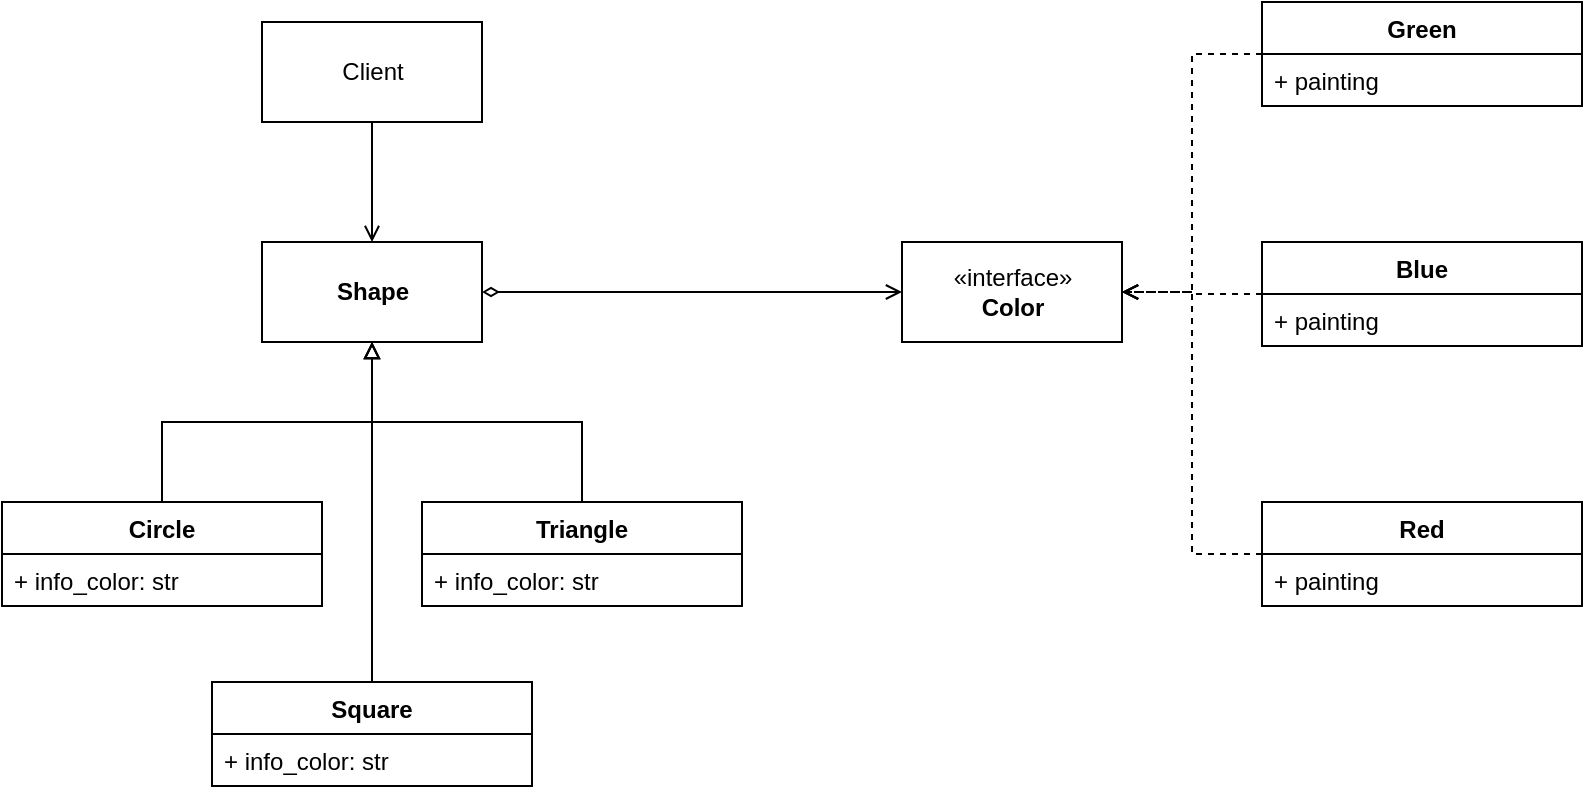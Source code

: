 <mxfile version="17.4.2" type="device"><diagram id="M5nAMjTSAdsthkAyjV3_" name="Страница 1"><mxGraphModel dx="1038" dy="689" grid="1" gridSize="10" guides="1" tooltips="1" connect="1" arrows="1" fold="1" page="1" pageScale="1" pageWidth="827" pageHeight="1169" math="0" shadow="0"><root><mxCell id="0"/><mxCell id="1" parent="0"/><mxCell id="4-7sGPZquLpCkFlPlvYh-15" style="edgeStyle=orthogonalEdgeStyle;rounded=0;orthogonalLoop=1;jettySize=auto;html=1;entryX=0;entryY=0.5;entryDx=0;entryDy=0;endArrow=open;endFill=0;startArrow=diamondThin;startFill=0;" edge="1" parent="1" source="4-7sGPZquLpCkFlPlvYh-1" target="4-7sGPZquLpCkFlPlvYh-14"><mxGeometry relative="1" as="geometry"/></mxCell><mxCell id="4-7sGPZquLpCkFlPlvYh-1" value="&lt;b&gt;Shape&lt;/b&gt;" style="html=1;" vertex="1" parent="1"><mxGeometry x="210" y="230" width="110" height="50" as="geometry"/></mxCell><mxCell id="4-7sGPZquLpCkFlPlvYh-13" style="edgeStyle=orthogonalEdgeStyle;rounded=0;orthogonalLoop=1;jettySize=auto;html=1;entryX=0.5;entryY=1;entryDx=0;entryDy=0;endArrow=block;endFill=0;" edge="1" parent="1" source="4-7sGPZquLpCkFlPlvYh-3" target="4-7sGPZquLpCkFlPlvYh-1"><mxGeometry relative="1" as="geometry"/></mxCell><mxCell id="4-7sGPZquLpCkFlPlvYh-3" value="Circle" style="swimlane;fontStyle=1;align=center;verticalAlign=top;childLayout=stackLayout;horizontal=1;startSize=26;horizontalStack=0;resizeParent=1;resizeParentMax=0;resizeLast=0;collapsible=1;marginBottom=0;" vertex="1" parent="1"><mxGeometry x="80" y="360" width="160" height="52" as="geometry"/></mxCell><mxCell id="4-7sGPZquLpCkFlPlvYh-6" value="+ info_color: str" style="text;strokeColor=none;fillColor=none;align=left;verticalAlign=top;spacingLeft=4;spacingRight=4;overflow=hidden;rotatable=0;points=[[0,0.5],[1,0.5]];portConstraint=eastwest;" vertex="1" parent="4-7sGPZquLpCkFlPlvYh-3"><mxGeometry y="26" width="160" height="26" as="geometry"/></mxCell><mxCell id="4-7sGPZquLpCkFlPlvYh-12" style="edgeStyle=orthogonalEdgeStyle;rounded=0;orthogonalLoop=1;jettySize=auto;html=1;entryX=0.5;entryY=1;entryDx=0;entryDy=0;endArrow=block;endFill=0;" edge="1" parent="1" source="4-7sGPZquLpCkFlPlvYh-7" target="4-7sGPZquLpCkFlPlvYh-1"><mxGeometry relative="1" as="geometry"/></mxCell><mxCell id="4-7sGPZquLpCkFlPlvYh-7" value="Triangle" style="swimlane;fontStyle=1;align=center;verticalAlign=top;childLayout=stackLayout;horizontal=1;startSize=26;horizontalStack=0;resizeParent=1;resizeParentMax=0;resizeLast=0;collapsible=1;marginBottom=0;" vertex="1" parent="1"><mxGeometry x="290" y="360" width="160" height="52" as="geometry"/></mxCell><mxCell id="4-7sGPZquLpCkFlPlvYh-8" value="+ info_color: str" style="text;strokeColor=none;fillColor=none;align=left;verticalAlign=top;spacingLeft=4;spacingRight=4;overflow=hidden;rotatable=0;points=[[0,0.5],[1,0.5]];portConstraint=eastwest;" vertex="1" parent="4-7sGPZquLpCkFlPlvYh-7"><mxGeometry y="26" width="160" height="26" as="geometry"/></mxCell><mxCell id="4-7sGPZquLpCkFlPlvYh-11" value="" style="edgeStyle=orthogonalEdgeStyle;rounded=0;orthogonalLoop=1;jettySize=auto;html=1;entryX=0.5;entryY=1;entryDx=0;entryDy=0;endArrow=block;endFill=0;" edge="1" parent="1" source="4-7sGPZquLpCkFlPlvYh-9" target="4-7sGPZquLpCkFlPlvYh-1"><mxGeometry relative="1" as="geometry"/></mxCell><mxCell id="4-7sGPZquLpCkFlPlvYh-9" value="Square" style="swimlane;fontStyle=1;align=center;verticalAlign=top;childLayout=stackLayout;horizontal=1;startSize=26;horizontalStack=0;resizeParent=1;resizeParentMax=0;resizeLast=0;collapsible=1;marginBottom=0;" vertex="1" parent="1"><mxGeometry x="185" y="450" width="160" height="52" as="geometry"/></mxCell><mxCell id="4-7sGPZquLpCkFlPlvYh-10" value="+ info_color: str" style="text;strokeColor=none;fillColor=none;align=left;verticalAlign=top;spacingLeft=4;spacingRight=4;overflow=hidden;rotatable=0;points=[[0,0.5],[1,0.5]];portConstraint=eastwest;" vertex="1" parent="4-7sGPZquLpCkFlPlvYh-9"><mxGeometry y="26" width="160" height="26" as="geometry"/></mxCell><mxCell id="4-7sGPZquLpCkFlPlvYh-14" value="«interface»&lt;br&gt;&lt;b&gt;Color&lt;/b&gt;" style="html=1;" vertex="1" parent="1"><mxGeometry x="530" y="230" width="110" height="50" as="geometry"/></mxCell><mxCell id="4-7sGPZquLpCkFlPlvYh-23" value="" style="edgeStyle=orthogonalEdgeStyle;rounded=0;orthogonalLoop=1;jettySize=auto;html=1;startArrow=none;startFill=0;endArrow=open;endFill=0;dashed=1;" edge="1" parent="1" source="4-7sGPZquLpCkFlPlvYh-16" target="4-7sGPZquLpCkFlPlvYh-14"><mxGeometry relative="1" as="geometry"/></mxCell><mxCell id="4-7sGPZquLpCkFlPlvYh-16" value="Blue" style="swimlane;fontStyle=1;align=center;verticalAlign=top;childLayout=stackLayout;horizontal=1;startSize=26;horizontalStack=0;resizeParent=1;resizeParentMax=0;resizeLast=0;collapsible=1;marginBottom=0;" vertex="1" parent="1"><mxGeometry x="710" y="230" width="160" height="52" as="geometry"/></mxCell><mxCell id="4-7sGPZquLpCkFlPlvYh-17" value="+ painting" style="text;strokeColor=none;fillColor=none;align=left;verticalAlign=top;spacingLeft=4;spacingRight=4;overflow=hidden;rotatable=0;points=[[0,0.5],[1,0.5]];portConstraint=eastwest;" vertex="1" parent="4-7sGPZquLpCkFlPlvYh-16"><mxGeometry y="26" width="160" height="26" as="geometry"/></mxCell><mxCell id="4-7sGPZquLpCkFlPlvYh-24" style="edgeStyle=orthogonalEdgeStyle;rounded=0;orthogonalLoop=1;jettySize=auto;html=1;entryX=1;entryY=0.5;entryDx=0;entryDy=0;startArrow=none;startFill=0;endArrow=open;endFill=0;dashed=1;" edge="1" parent="1" source="4-7sGPZquLpCkFlPlvYh-18" target="4-7sGPZquLpCkFlPlvYh-14"><mxGeometry relative="1" as="geometry"/></mxCell><mxCell id="4-7sGPZquLpCkFlPlvYh-18" value="Green" style="swimlane;fontStyle=1;align=center;verticalAlign=top;childLayout=stackLayout;horizontal=1;startSize=26;horizontalStack=0;resizeParent=1;resizeParentMax=0;resizeLast=0;collapsible=1;marginBottom=0;" vertex="1" parent="1"><mxGeometry x="710" y="110" width="160" height="52" as="geometry"/></mxCell><mxCell id="4-7sGPZquLpCkFlPlvYh-19" value="+ painting" style="text;strokeColor=none;fillColor=none;align=left;verticalAlign=top;spacingLeft=4;spacingRight=4;overflow=hidden;rotatable=0;points=[[0,0.5],[1,0.5]];portConstraint=eastwest;" vertex="1" parent="4-7sGPZquLpCkFlPlvYh-18"><mxGeometry y="26" width="160" height="26" as="geometry"/></mxCell><mxCell id="4-7sGPZquLpCkFlPlvYh-22" style="edgeStyle=orthogonalEdgeStyle;rounded=0;orthogonalLoop=1;jettySize=auto;html=1;entryX=1;entryY=0.5;entryDx=0;entryDy=0;startArrow=none;startFill=0;endArrow=open;endFill=0;dashed=1;" edge="1" parent="1" source="4-7sGPZquLpCkFlPlvYh-20" target="4-7sGPZquLpCkFlPlvYh-14"><mxGeometry relative="1" as="geometry"/></mxCell><mxCell id="4-7sGPZquLpCkFlPlvYh-20" value="Red" style="swimlane;fontStyle=1;align=center;verticalAlign=top;childLayout=stackLayout;horizontal=1;startSize=26;horizontalStack=0;resizeParent=1;resizeParentMax=0;resizeLast=0;collapsible=1;marginBottom=0;" vertex="1" parent="1"><mxGeometry x="710" y="360" width="160" height="52" as="geometry"/></mxCell><mxCell id="4-7sGPZquLpCkFlPlvYh-21" value="+ painting" style="text;strokeColor=none;fillColor=none;align=left;verticalAlign=top;spacingLeft=4;spacingRight=4;overflow=hidden;rotatable=0;points=[[0,0.5],[1,0.5]];portConstraint=eastwest;" vertex="1" parent="4-7sGPZquLpCkFlPlvYh-20"><mxGeometry y="26" width="160" height="26" as="geometry"/></mxCell><mxCell id="4-7sGPZquLpCkFlPlvYh-26" value="" style="edgeStyle=orthogonalEdgeStyle;rounded=0;orthogonalLoop=1;jettySize=auto;html=1;startArrow=none;startFill=0;endArrow=open;endFill=0;" edge="1" parent="1" source="4-7sGPZquLpCkFlPlvYh-25" target="4-7sGPZquLpCkFlPlvYh-1"><mxGeometry relative="1" as="geometry"/></mxCell><mxCell id="4-7sGPZquLpCkFlPlvYh-25" value="Client" style="html=1;" vertex="1" parent="1"><mxGeometry x="210" y="120" width="110" height="50" as="geometry"/></mxCell></root></mxGraphModel></diagram></mxfile>